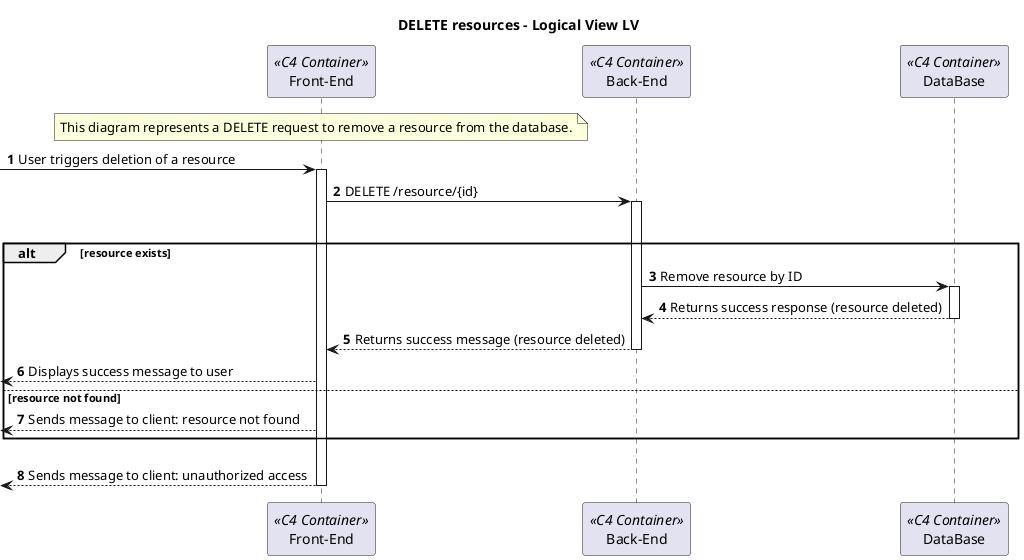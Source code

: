 ﻿@startuml Process View - Level 3

autonumber
skinparam packageStyle rect

title DELETE resources - Logical View LV

participant "Front-End" as FE <<C4 Container>>
participant "Back-End" as BE <<C4 Container>>
participant "DataBase" as DB <<C4 Container>>

note over FE
This diagram represents a DELETE request to remove a resource from the database.
end note

-> FE: User triggers deletion of a resource
activate FE
FE -> BE: DELETE /resource/{id}
activate BE
alt user authorized

    alt resource exists
        BE -> DB: Remove resource by ID
        activate DB
        DB --> BE: Returns success response (resource deleted)
        deactivate DB

        BE --> FE: Returns success message (resource deleted)
        deactivate BE
        <-- FE: Displays success message to user
    else resource not found
         <-- FE: Sends message to client: resource not found
    end

else user unauthorized
     <-- FE: Sends message to client: unauthorized access



deactivate BE
deactivate FE

@enduml
